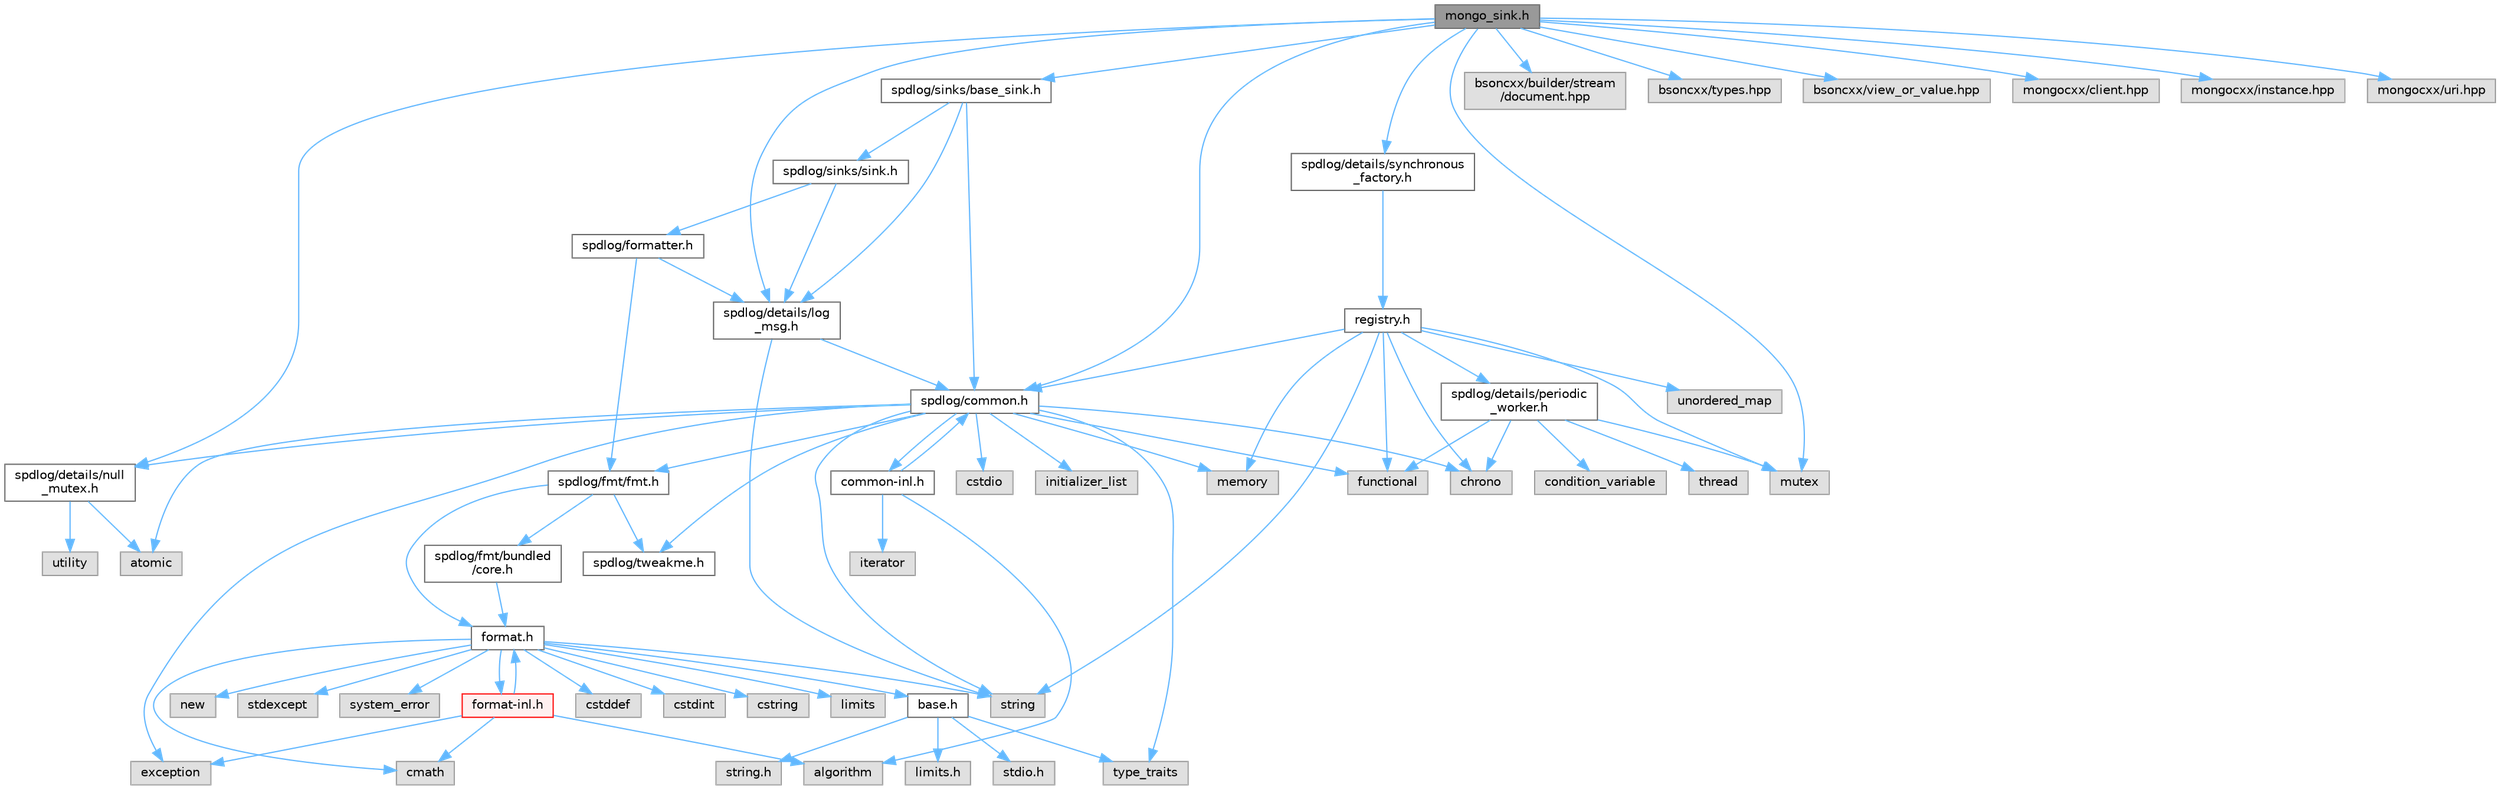 digraph "mongo_sink.h"
{
 // LATEX_PDF_SIZE
  bgcolor="transparent";
  edge [fontname=Helvetica,fontsize=10,labelfontname=Helvetica,labelfontsize=10];
  node [fontname=Helvetica,fontsize=10,shape=box,height=0.2,width=0.4];
  Node1 [id="Node000001",label="mongo_sink.h",height=0.2,width=0.4,color="gray40", fillcolor="grey60", style="filled", fontcolor="black",tooltip=" "];
  Node1 -> Node2 [id="edge1_Node000001_Node000002",color="steelblue1",style="solid",tooltip=" "];
  Node2 [id="Node000002",label="spdlog/common.h",height=0.2,width=0.4,color="grey40", fillcolor="white", style="filled",URL="$_my_spdlog_2spdlog_2common_8h.html",tooltip=" "];
  Node2 -> Node3 [id="edge2_Node000002_Node000003",color="steelblue1",style="solid",tooltip=" "];
  Node3 [id="Node000003",label="spdlog/details/null\l_mutex.h",height=0.2,width=0.4,color="grey40", fillcolor="white", style="filled",URL="$null__mutex_8h.html",tooltip=" "];
  Node3 -> Node4 [id="edge3_Node000003_Node000004",color="steelblue1",style="solid",tooltip=" "];
  Node4 [id="Node000004",label="atomic",height=0.2,width=0.4,color="grey60", fillcolor="#E0E0E0", style="filled",tooltip=" "];
  Node3 -> Node5 [id="edge4_Node000003_Node000005",color="steelblue1",style="solid",tooltip=" "];
  Node5 [id="Node000005",label="utility",height=0.2,width=0.4,color="grey60", fillcolor="#E0E0E0", style="filled",tooltip=" "];
  Node2 -> Node6 [id="edge5_Node000002_Node000006",color="steelblue1",style="solid",tooltip=" "];
  Node6 [id="Node000006",label="spdlog/tweakme.h",height=0.2,width=0.4,color="grey40", fillcolor="white", style="filled",URL="$tweakme_8h.html",tooltip=" "];
  Node2 -> Node4 [id="edge6_Node000002_Node000004",color="steelblue1",style="solid",tooltip=" "];
  Node2 -> Node7 [id="edge7_Node000002_Node000007",color="steelblue1",style="solid",tooltip=" "];
  Node7 [id="Node000007",label="chrono",height=0.2,width=0.4,color="grey60", fillcolor="#E0E0E0", style="filled",tooltip=" "];
  Node2 -> Node8 [id="edge8_Node000002_Node000008",color="steelblue1",style="solid",tooltip=" "];
  Node8 [id="Node000008",label="cstdio",height=0.2,width=0.4,color="grey60", fillcolor="#E0E0E0", style="filled",tooltip=" "];
  Node2 -> Node9 [id="edge9_Node000002_Node000009",color="steelblue1",style="solid",tooltip=" "];
  Node9 [id="Node000009",label="exception",height=0.2,width=0.4,color="grey60", fillcolor="#E0E0E0", style="filled",tooltip=" "];
  Node2 -> Node10 [id="edge10_Node000002_Node000010",color="steelblue1",style="solid",tooltip=" "];
  Node10 [id="Node000010",label="functional",height=0.2,width=0.4,color="grey60", fillcolor="#E0E0E0", style="filled",tooltip=" "];
  Node2 -> Node11 [id="edge11_Node000002_Node000011",color="steelblue1",style="solid",tooltip=" "];
  Node11 [id="Node000011",label="initializer_list",height=0.2,width=0.4,color="grey60", fillcolor="#E0E0E0", style="filled",tooltip=" "];
  Node2 -> Node12 [id="edge12_Node000002_Node000012",color="steelblue1",style="solid",tooltip=" "];
  Node12 [id="Node000012",label="memory",height=0.2,width=0.4,color="grey60", fillcolor="#E0E0E0", style="filled",tooltip=" "];
  Node2 -> Node13 [id="edge13_Node000002_Node000013",color="steelblue1",style="solid",tooltip=" "];
  Node13 [id="Node000013",label="string",height=0.2,width=0.4,color="grey60", fillcolor="#E0E0E0", style="filled",tooltip=" "];
  Node2 -> Node14 [id="edge14_Node000002_Node000014",color="steelblue1",style="solid",tooltip=" "];
  Node14 [id="Node000014",label="type_traits",height=0.2,width=0.4,color="grey60", fillcolor="#E0E0E0", style="filled",tooltip=" "];
  Node2 -> Node15 [id="edge15_Node000002_Node000015",color="steelblue1",style="solid",tooltip=" "];
  Node15 [id="Node000015",label="spdlog/fmt/fmt.h",height=0.2,width=0.4,color="grey40", fillcolor="white", style="filled",URL="$fmt_8h.html",tooltip=" "];
  Node15 -> Node6 [id="edge16_Node000015_Node000006",color="steelblue1",style="solid",tooltip=" "];
  Node15 -> Node16 [id="edge17_Node000015_Node000016",color="steelblue1",style="solid",tooltip=" "];
  Node16 [id="Node000016",label="spdlog/fmt/bundled\l/core.h",height=0.2,width=0.4,color="grey40", fillcolor="white", style="filled",URL="$core_8h.html",tooltip=" "];
  Node16 -> Node17 [id="edge18_Node000016_Node000017",color="steelblue1",style="solid",tooltip=" "];
  Node17 [id="Node000017",label="format.h",height=0.2,width=0.4,color="grey40", fillcolor="white", style="filled",URL="$format_8h.html",tooltip=" "];
  Node17 -> Node18 [id="edge19_Node000017_Node000018",color="steelblue1",style="solid",tooltip=" "];
  Node18 [id="Node000018",label="base.h",height=0.2,width=0.4,color="grey40", fillcolor="white", style="filled",URL="$base_8h.html",tooltip=" "];
  Node18 -> Node19 [id="edge20_Node000018_Node000019",color="steelblue1",style="solid",tooltip=" "];
  Node19 [id="Node000019",label="limits.h",height=0.2,width=0.4,color="grey60", fillcolor="#E0E0E0", style="filled",tooltip=" "];
  Node18 -> Node20 [id="edge21_Node000018_Node000020",color="steelblue1",style="solid",tooltip=" "];
  Node20 [id="Node000020",label="stdio.h",height=0.2,width=0.4,color="grey60", fillcolor="#E0E0E0", style="filled",tooltip=" "];
  Node18 -> Node21 [id="edge22_Node000018_Node000021",color="steelblue1",style="solid",tooltip=" "];
  Node21 [id="Node000021",label="string.h",height=0.2,width=0.4,color="grey60", fillcolor="#E0E0E0", style="filled",tooltip=" "];
  Node18 -> Node14 [id="edge23_Node000018_Node000014",color="steelblue1",style="solid",tooltip=" "];
  Node17 -> Node22 [id="edge24_Node000017_Node000022",color="steelblue1",style="solid",tooltip=" "];
  Node22 [id="Node000022",label="cmath",height=0.2,width=0.4,color="grey60", fillcolor="#E0E0E0", style="filled",tooltip=" "];
  Node17 -> Node23 [id="edge25_Node000017_Node000023",color="steelblue1",style="solid",tooltip=" "];
  Node23 [id="Node000023",label="cstddef",height=0.2,width=0.4,color="grey60", fillcolor="#E0E0E0", style="filled",tooltip=" "];
  Node17 -> Node24 [id="edge26_Node000017_Node000024",color="steelblue1",style="solid",tooltip=" "];
  Node24 [id="Node000024",label="cstdint",height=0.2,width=0.4,color="grey60", fillcolor="#E0E0E0", style="filled",tooltip=" "];
  Node17 -> Node25 [id="edge27_Node000017_Node000025",color="steelblue1",style="solid",tooltip=" "];
  Node25 [id="Node000025",label="cstring",height=0.2,width=0.4,color="grey60", fillcolor="#E0E0E0", style="filled",tooltip=" "];
  Node17 -> Node26 [id="edge28_Node000017_Node000026",color="steelblue1",style="solid",tooltip=" "];
  Node26 [id="Node000026",label="limits",height=0.2,width=0.4,color="grey60", fillcolor="#E0E0E0", style="filled",tooltip=" "];
  Node17 -> Node27 [id="edge29_Node000017_Node000027",color="steelblue1",style="solid",tooltip=" "];
  Node27 [id="Node000027",label="new",height=0.2,width=0.4,color="grey60", fillcolor="#E0E0E0", style="filled",tooltip=" "];
  Node17 -> Node28 [id="edge30_Node000017_Node000028",color="steelblue1",style="solid",tooltip=" "];
  Node28 [id="Node000028",label="stdexcept",height=0.2,width=0.4,color="grey60", fillcolor="#E0E0E0", style="filled",tooltip=" "];
  Node17 -> Node13 [id="edge31_Node000017_Node000013",color="steelblue1",style="solid",tooltip=" "];
  Node17 -> Node29 [id="edge32_Node000017_Node000029",color="steelblue1",style="solid",tooltip=" "];
  Node29 [id="Node000029",label="system_error",height=0.2,width=0.4,color="grey60", fillcolor="#E0E0E0", style="filled",tooltip=" "];
  Node17 -> Node30 [id="edge33_Node000017_Node000030",color="steelblue1",style="solid",tooltip=" "];
  Node30 [id="Node000030",label="format-inl.h",height=0.2,width=0.4,color="red", fillcolor="#FFF0F0", style="filled",URL="$format-inl_8h.html",tooltip=" "];
  Node30 -> Node31 [id="edge34_Node000030_Node000031",color="steelblue1",style="solid",tooltip=" "];
  Node31 [id="Node000031",label="algorithm",height=0.2,width=0.4,color="grey60", fillcolor="#E0E0E0", style="filled",tooltip=" "];
  Node30 -> Node22 [id="edge35_Node000030_Node000022",color="steelblue1",style="solid",tooltip=" "];
  Node30 -> Node9 [id="edge36_Node000030_Node000009",color="steelblue1",style="solid",tooltip=" "];
  Node30 -> Node17 [id="edge37_Node000030_Node000017",color="steelblue1",style="solid",tooltip=" "];
  Node15 -> Node17 [id="edge38_Node000015_Node000017",color="steelblue1",style="solid",tooltip=" "];
  Node2 -> Node35 [id="edge39_Node000002_Node000035",color="steelblue1",style="solid",tooltip=" "];
  Node35 [id="Node000035",label="common-inl.h",height=0.2,width=0.4,color="grey40", fillcolor="white", style="filled",URL="$common-inl_8h.html",tooltip=" "];
  Node35 -> Node2 [id="edge40_Node000035_Node000002",color="steelblue1",style="solid",tooltip=" "];
  Node35 -> Node31 [id="edge41_Node000035_Node000031",color="steelblue1",style="solid",tooltip=" "];
  Node35 -> Node36 [id="edge42_Node000035_Node000036",color="steelblue1",style="solid",tooltip=" "];
  Node36 [id="Node000036",label="iterator",height=0.2,width=0.4,color="grey60", fillcolor="#E0E0E0", style="filled",tooltip=" "];
  Node1 -> Node37 [id="edge43_Node000001_Node000037",color="steelblue1",style="solid",tooltip=" "];
  Node37 [id="Node000037",label="spdlog/details/log\l_msg.h",height=0.2,width=0.4,color="grey40", fillcolor="white", style="filled",URL="$log__msg_8h.html",tooltip=" "];
  Node37 -> Node2 [id="edge44_Node000037_Node000002",color="steelblue1",style="solid",tooltip=" "];
  Node37 -> Node13 [id="edge45_Node000037_Node000013",color="steelblue1",style="solid",tooltip=" "];
  Node1 -> Node38 [id="edge46_Node000001_Node000038",color="steelblue1",style="solid",tooltip=" "];
  Node38 [id="Node000038",label="spdlog/sinks/base_sink.h",height=0.2,width=0.4,color="grey40", fillcolor="white", style="filled",URL="$base__sink_8h.html",tooltip=" "];
  Node38 -> Node2 [id="edge47_Node000038_Node000002",color="steelblue1",style="solid",tooltip=" "];
  Node38 -> Node37 [id="edge48_Node000038_Node000037",color="steelblue1",style="solid",tooltip=" "];
  Node38 -> Node39 [id="edge49_Node000038_Node000039",color="steelblue1",style="solid",tooltip=" "];
  Node39 [id="Node000039",label="spdlog/sinks/sink.h",height=0.2,width=0.4,color="grey40", fillcolor="white", style="filled",URL="$sink_8h.html",tooltip=" "];
  Node39 -> Node37 [id="edge50_Node000039_Node000037",color="steelblue1",style="solid",tooltip=" "];
  Node39 -> Node40 [id="edge51_Node000039_Node000040",color="steelblue1",style="solid",tooltip=" "];
  Node40 [id="Node000040",label="spdlog/formatter.h",height=0.2,width=0.4,color="grey40", fillcolor="white", style="filled",URL="$formatter_8h.html",tooltip=" "];
  Node40 -> Node37 [id="edge52_Node000040_Node000037",color="steelblue1",style="solid",tooltip=" "];
  Node40 -> Node15 [id="edge53_Node000040_Node000015",color="steelblue1",style="solid",tooltip=" "];
  Node1 -> Node41 [id="edge54_Node000001_Node000041",color="steelblue1",style="solid",tooltip=" "];
  Node41 [id="Node000041",label="spdlog/details/synchronous\l_factory.h",height=0.2,width=0.4,color="grey40", fillcolor="white", style="filled",URL="$synchronous__factory_8h.html",tooltip=" "];
  Node41 -> Node42 [id="edge55_Node000041_Node000042",color="steelblue1",style="solid",tooltip=" "];
  Node42 [id="Node000042",label="registry.h",height=0.2,width=0.4,color="grey40", fillcolor="white", style="filled",URL="$registry_8h.html",tooltip=" "];
  Node42 -> Node2 [id="edge56_Node000042_Node000002",color="steelblue1",style="solid",tooltip=" "];
  Node42 -> Node43 [id="edge57_Node000042_Node000043",color="steelblue1",style="solid",tooltip=" "];
  Node43 [id="Node000043",label="spdlog/details/periodic\l_worker.h",height=0.2,width=0.4,color="grey40", fillcolor="white", style="filled",URL="$periodic__worker_8h.html",tooltip=" "];
  Node43 -> Node7 [id="edge58_Node000043_Node000007",color="steelblue1",style="solid",tooltip=" "];
  Node43 -> Node44 [id="edge59_Node000043_Node000044",color="steelblue1",style="solid",tooltip=" "];
  Node44 [id="Node000044",label="condition_variable",height=0.2,width=0.4,color="grey60", fillcolor="#E0E0E0", style="filled",tooltip=" "];
  Node43 -> Node10 [id="edge60_Node000043_Node000010",color="steelblue1",style="solid",tooltip=" "];
  Node43 -> Node45 [id="edge61_Node000043_Node000045",color="steelblue1",style="solid",tooltip=" "];
  Node45 [id="Node000045",label="mutex",height=0.2,width=0.4,color="grey60", fillcolor="#E0E0E0", style="filled",tooltip=" "];
  Node43 -> Node46 [id="edge62_Node000043_Node000046",color="steelblue1",style="solid",tooltip=" "];
  Node46 [id="Node000046",label="thread",height=0.2,width=0.4,color="grey60", fillcolor="#E0E0E0", style="filled",tooltip=" "];
  Node42 -> Node7 [id="edge63_Node000042_Node000007",color="steelblue1",style="solid",tooltip=" "];
  Node42 -> Node10 [id="edge64_Node000042_Node000010",color="steelblue1",style="solid",tooltip=" "];
  Node42 -> Node12 [id="edge65_Node000042_Node000012",color="steelblue1",style="solid",tooltip=" "];
  Node42 -> Node45 [id="edge66_Node000042_Node000045",color="steelblue1",style="solid",tooltip=" "];
  Node42 -> Node13 [id="edge67_Node000042_Node000013",color="steelblue1",style="solid",tooltip=" "];
  Node42 -> Node47 [id="edge68_Node000042_Node000047",color="steelblue1",style="solid",tooltip=" "];
  Node47 [id="Node000047",label="unordered_map",height=0.2,width=0.4,color="grey60", fillcolor="#E0E0E0", style="filled",tooltip=" "];
  Node1 -> Node48 [id="edge69_Node000001_Node000048",color="steelblue1",style="solid",tooltip=" "];
  Node48 [id="Node000048",label="bsoncxx/builder/stream\l/document.hpp",height=0.2,width=0.4,color="grey60", fillcolor="#E0E0E0", style="filled",tooltip=" "];
  Node1 -> Node49 [id="edge70_Node000001_Node000049",color="steelblue1",style="solid",tooltip=" "];
  Node49 [id="Node000049",label="bsoncxx/types.hpp",height=0.2,width=0.4,color="grey60", fillcolor="#E0E0E0", style="filled",tooltip=" "];
  Node1 -> Node50 [id="edge71_Node000001_Node000050",color="steelblue1",style="solid",tooltip=" "];
  Node50 [id="Node000050",label="bsoncxx/view_or_value.hpp",height=0.2,width=0.4,color="grey60", fillcolor="#E0E0E0", style="filled",tooltip=" "];
  Node1 -> Node51 [id="edge72_Node000001_Node000051",color="steelblue1",style="solid",tooltip=" "];
  Node51 [id="Node000051",label="mongocxx/client.hpp",height=0.2,width=0.4,color="grey60", fillcolor="#E0E0E0", style="filled",tooltip=" "];
  Node1 -> Node52 [id="edge73_Node000001_Node000052",color="steelblue1",style="solid",tooltip=" "];
  Node52 [id="Node000052",label="mongocxx/instance.hpp",height=0.2,width=0.4,color="grey60", fillcolor="#E0E0E0", style="filled",tooltip=" "];
  Node1 -> Node53 [id="edge74_Node000001_Node000053",color="steelblue1",style="solid",tooltip=" "];
  Node53 [id="Node000053",label="mongocxx/uri.hpp",height=0.2,width=0.4,color="grey60", fillcolor="#E0E0E0", style="filled",tooltip=" "];
  Node1 -> Node3 [id="edge75_Node000001_Node000003",color="steelblue1",style="solid",tooltip=" "];
  Node1 -> Node45 [id="edge76_Node000001_Node000045",color="steelblue1",style="solid",tooltip=" "];
}
